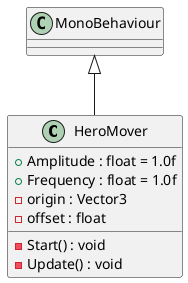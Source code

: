 @startuml
class HeroMover {
    + Amplitude : float = 1.0f
    + Frequency : float = 1.0f
    - origin : Vector3
    - offset : float
    - Start() : void
    - Update() : void
}
MonoBehaviour <|-- HeroMover
@enduml
